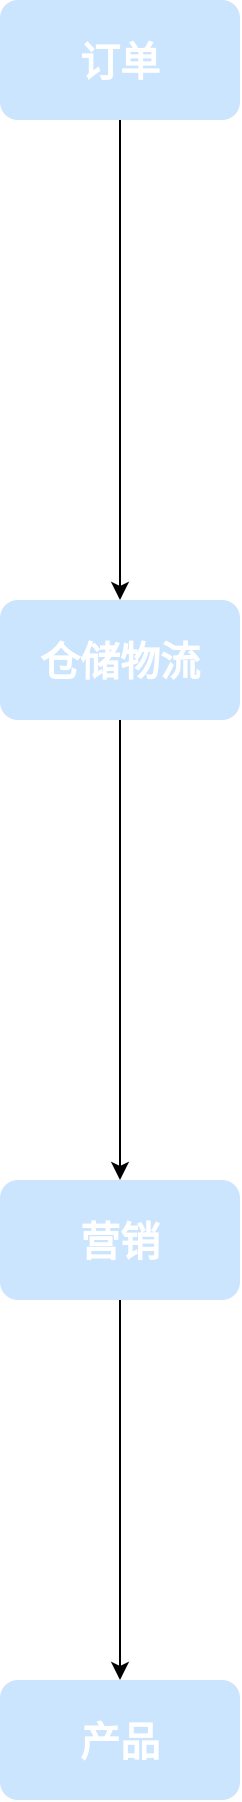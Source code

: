 <mxfile version="21.3.2" type="github">
  <diagram name="第 1 页" id="80kuKdCVV-wdO_9jsrGp">
    <mxGraphModel dx="2074" dy="1099" grid="1" gridSize="10" guides="1" tooltips="1" connect="1" arrows="1" fold="1" page="1" pageScale="1" pageWidth="850" pageHeight="1100" math="0" shadow="0">
      <root>
        <mxCell id="0" />
        <mxCell id="1" parent="0" />
        <mxCell id="czdUJdp83PrW3McMccCM-3" value="" style="edgeStyle=orthogonalEdgeStyle;rounded=0;orthogonalLoop=1;jettySize=auto;html=1;" parent="1" source="czdUJdp83PrW3McMccCM-1" target="czdUJdp83PrW3McMccCM-2" edge="1">
          <mxGeometry relative="1" as="geometry" />
        </mxCell>
        <mxCell id="czdUJdp83PrW3McMccCM-1" value="订单" style="rounded=1;whiteSpace=wrap;html=1;fillColor=#cce5ff;strokeColor=none;fontStyle=1;fontSize=20;fontColor=#FFFFFF;" parent="1" vertex="1">
          <mxGeometry x="20" y="140" width="120" height="60" as="geometry" />
        </mxCell>
        <mxCell id="czdUJdp83PrW3McMccCM-5" value="" style="edgeStyle=orthogonalEdgeStyle;rounded=0;orthogonalLoop=1;jettySize=auto;html=1;" parent="1" source="czdUJdp83PrW3McMccCM-2" target="czdUJdp83PrW3McMccCM-4" edge="1">
          <mxGeometry relative="1" as="geometry" />
        </mxCell>
        <mxCell id="czdUJdp83PrW3McMccCM-2" value="仓储物流" style="rounded=1;whiteSpace=wrap;html=1;fillColor=#cce5ff;strokeColor=none;labelBackgroundColor=none;fontSize=20;fontColor=#FFFFFF;fontStyle=1" parent="1" vertex="1">
          <mxGeometry x="20" y="440" width="120" height="60" as="geometry" />
        </mxCell>
        <mxCell id="czdUJdp83PrW3McMccCM-7" value="" style="edgeStyle=orthogonalEdgeStyle;rounded=0;orthogonalLoop=1;jettySize=auto;html=1;" parent="1" source="czdUJdp83PrW3McMccCM-4" target="czdUJdp83PrW3McMccCM-6" edge="1">
          <mxGeometry relative="1" as="geometry" />
        </mxCell>
        <mxCell id="czdUJdp83PrW3McMccCM-4" value="营销" style="rounded=1;whiteSpace=wrap;html=1;fillColor=#cce5ff;strokeColor=none;fontSize=20;fontColor=#FFFFFF;fontStyle=1" parent="1" vertex="1">
          <mxGeometry x="20" y="730" width="120" height="60" as="geometry" />
        </mxCell>
        <mxCell id="czdUJdp83PrW3McMccCM-6" value="产品" style="rounded=1;whiteSpace=wrap;html=1;fontStyle=1;fontSize=20;fillColor=#cce5ff;strokeColor=none;gradientColor=none;fontColor=#FFFFFF;" parent="1" vertex="1">
          <mxGeometry x="20" y="980" width="120" height="60" as="geometry" />
        </mxCell>
      </root>
    </mxGraphModel>
  </diagram>
</mxfile>
